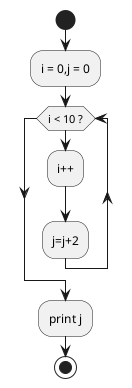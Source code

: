#while 循环

可以使用关键字 while 和 end while 进行 while 循环。

@startuml
start

:i = 0,j = 0;

while (i < 10 ?)

:i++;

:j=j+2;

endwhile

:print j;



stop
@enduml